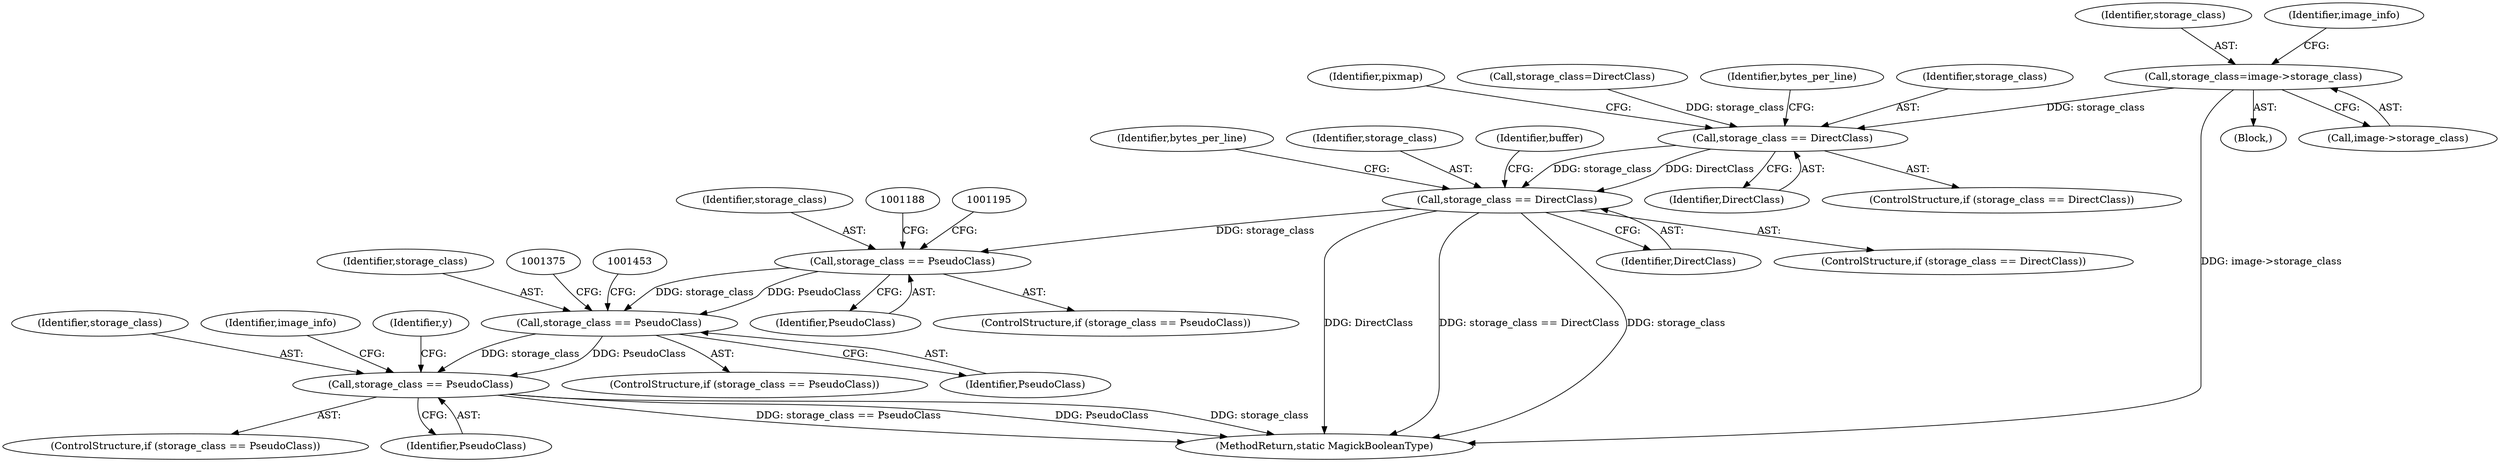 digraph "0_ImageMagick_0f6fc2d5bf8f500820c3dbcf0d23ee14f2d9f734_4@pointer" {
"1000391" [label="(Call,storage_class=image->storage_class)"];
"1000406" [label="(Call,storage_class == DirectClass)"];
"1000453" [label="(Call,storage_class == DirectClass)"];
"1001184" [label="(Call,storage_class == PseudoClass)"];
"1001370" [label="(Call,storage_class == PseudoClass)"];
"1001535" [label="(Call,storage_class == PseudoClass)"];
"1000406" [label="(Call,storage_class == DirectClass)"];
"1000457" [label="(Identifier,bytes_per_line)"];
"1001940" [label="(MethodReturn,static MagickBooleanType)"];
"1000119" [label="(Block,)"];
"1001535" [label="(Call,storage_class == PseudoClass)"];
"1001371" [label="(Identifier,storage_class)"];
"1001534" [label="(ControlStructure,if (storage_class == PseudoClass))"];
"1000454" [label="(Identifier,storage_class)"];
"1000455" [label="(Identifier,DirectClass)"];
"1001369" [label="(ControlStructure,if (storage_class == PseudoClass))"];
"1000408" [label="(Identifier,DirectClass)"];
"1000412" [label="(Identifier,pixmap)"];
"1000392" [label="(Identifier,storage_class)"];
"1001186" [label="(Identifier,PseudoClass)"];
"1000467" [label="(Identifier,buffer)"];
"1000402" [label="(Call,storage_class=DirectClass)"];
"1001184" [label="(Call,storage_class == PseudoClass)"];
"1001537" [label="(Identifier,PseudoClass)"];
"1000453" [label="(Call,storage_class == DirectClass)"];
"1000399" [label="(Identifier,image_info)"];
"1000448" [label="(Identifier,bytes_per_line)"];
"1001370" [label="(Call,storage_class == PseudoClass)"];
"1000407" [label="(Identifier,storage_class)"];
"1000391" [label="(Call,storage_class=image->storage_class)"];
"1001183" [label="(ControlStructure,if (storage_class == PseudoClass))"];
"1001185" [label="(Identifier,storage_class)"];
"1000393" [label="(Call,image->storage_class)"];
"1000405" [label="(ControlStructure,if (storage_class == DirectClass))"];
"1001536" [label="(Identifier,storage_class)"];
"1001372" [label="(Identifier,PseudoClass)"];
"1001637" [label="(Identifier,image_info)"];
"1000452" [label="(ControlStructure,if (storage_class == DirectClass))"];
"1001540" [label="(Identifier,y)"];
"1000391" -> "1000119"  [label="AST: "];
"1000391" -> "1000393"  [label="CFG: "];
"1000392" -> "1000391"  [label="AST: "];
"1000393" -> "1000391"  [label="AST: "];
"1000399" -> "1000391"  [label="CFG: "];
"1000391" -> "1001940"  [label="DDG: image->storage_class"];
"1000391" -> "1000406"  [label="DDG: storage_class"];
"1000406" -> "1000405"  [label="AST: "];
"1000406" -> "1000408"  [label="CFG: "];
"1000407" -> "1000406"  [label="AST: "];
"1000408" -> "1000406"  [label="AST: "];
"1000412" -> "1000406"  [label="CFG: "];
"1000448" -> "1000406"  [label="CFG: "];
"1000402" -> "1000406"  [label="DDG: storage_class"];
"1000406" -> "1000453"  [label="DDG: storage_class"];
"1000406" -> "1000453"  [label="DDG: DirectClass"];
"1000453" -> "1000452"  [label="AST: "];
"1000453" -> "1000455"  [label="CFG: "];
"1000454" -> "1000453"  [label="AST: "];
"1000455" -> "1000453"  [label="AST: "];
"1000457" -> "1000453"  [label="CFG: "];
"1000467" -> "1000453"  [label="CFG: "];
"1000453" -> "1001940"  [label="DDG: DirectClass"];
"1000453" -> "1001940"  [label="DDG: storage_class == DirectClass"];
"1000453" -> "1001940"  [label="DDG: storage_class"];
"1000453" -> "1001184"  [label="DDG: storage_class"];
"1001184" -> "1001183"  [label="AST: "];
"1001184" -> "1001186"  [label="CFG: "];
"1001185" -> "1001184"  [label="AST: "];
"1001186" -> "1001184"  [label="AST: "];
"1001188" -> "1001184"  [label="CFG: "];
"1001195" -> "1001184"  [label="CFG: "];
"1001184" -> "1001370"  [label="DDG: storage_class"];
"1001184" -> "1001370"  [label="DDG: PseudoClass"];
"1001370" -> "1001369"  [label="AST: "];
"1001370" -> "1001372"  [label="CFG: "];
"1001371" -> "1001370"  [label="AST: "];
"1001372" -> "1001370"  [label="AST: "];
"1001375" -> "1001370"  [label="CFG: "];
"1001453" -> "1001370"  [label="CFG: "];
"1001370" -> "1001535"  [label="DDG: storage_class"];
"1001370" -> "1001535"  [label="DDG: PseudoClass"];
"1001535" -> "1001534"  [label="AST: "];
"1001535" -> "1001537"  [label="CFG: "];
"1001536" -> "1001535"  [label="AST: "];
"1001537" -> "1001535"  [label="AST: "];
"1001540" -> "1001535"  [label="CFG: "];
"1001637" -> "1001535"  [label="CFG: "];
"1001535" -> "1001940"  [label="DDG: storage_class == PseudoClass"];
"1001535" -> "1001940"  [label="DDG: PseudoClass"];
"1001535" -> "1001940"  [label="DDG: storage_class"];
}
